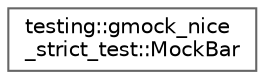 digraph "Graphical Class Hierarchy"
{
 // LATEX_PDF_SIZE
  bgcolor="transparent";
  edge [fontname=Helvetica,fontsize=10,labelfontname=Helvetica,labelfontsize=10];
  node [fontname=Helvetica,fontsize=10,shape=box,height=0.2,width=0.4];
  rankdir="LR";
  Node0 [id="Node000000",label="testing::gmock_nice\l_strict_test::MockBar",height=0.2,width=0.4,color="grey40", fillcolor="white", style="filled",URL="$classtesting_1_1gmock__nice__strict__test_1_1_mock_bar.html",tooltip=" "];
}
